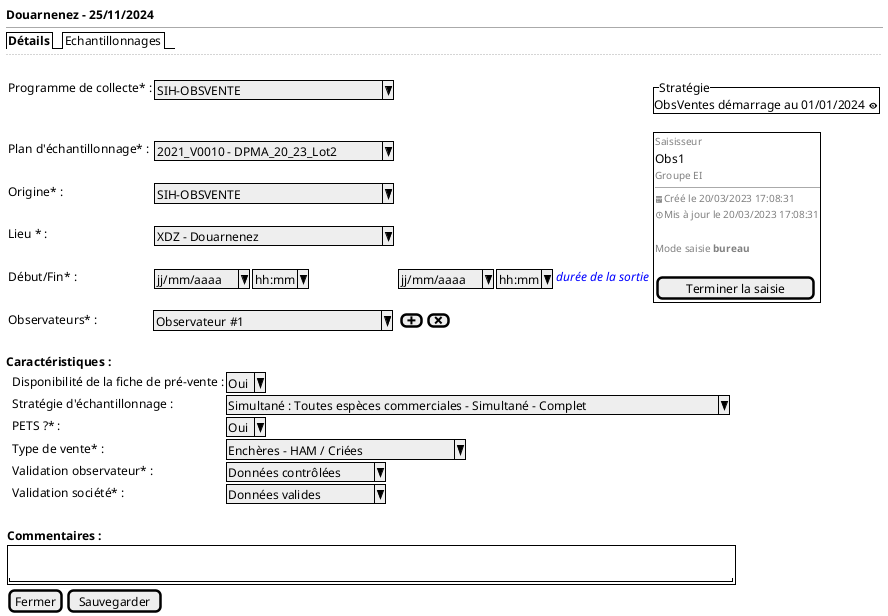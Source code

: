@startsalt
{
  <b>Douarnenez - 25/11/2024
  --
  {/ <b>Détails | Echantillonnages}
  ..
  .
  {
  {
      Programme de collecte* :    | { ^SIH-OBSVENTE                ^ }
      .
      .
      Plan d'échantillonnage* :    | { ^2021_V0010 - DPMA_20_23_Lot2^}
      .
      Origine* :    | { ^SIH-OBSVENTE                ^ }
      .
      Lieu * :     | { ^XDZ - Douarnenez            ^ }
      .
      Début/Fin* :     | { ^jj/mm/aaaa^  |  ^hh:mm^ } { ^jj/mm/aaaa^  |  ^hh:mm^ } <i><color:blue>durée de la sortie
      .
      Observateurs* :            | ^ Observateur #1             ^ | { [<&plus>] | [<&x>] }
      .
 } |
 {
 {^"Stratégie"
 ObsVentes démarrage au 01/01/2024 <&eye>}
 {+
               { <font color=grey size=10>Saisisseur
               Obs1
               <font color=grey size=10>Groupe EI
               --
               <font color=grey size=10><&calendar>Créé le 20/03/2023 17:08:31
               <font color=grey size=10><&clock>Mis à jour le 20/03/2023 17:08:31
               .
               <font color=grey size=10>Mode saisie <b>bureau
               .
               [ Terminer la saisie]
               }
 }}}

  <b>Caractéristiques :

  {
      . | Disponibilité de la fiche de pré-vente :| ^Oui^
      . | Stratégie d'échantillonnage : | ^Simultané : Toutes espèces commerciales - Simultané - Complet^
      . | PETS ?* : | ^Oui^
      . | Type de vente* : | ^Enchères - HAM / Criées     ^
      . | Validation observateur* : | ^Données contrôlées^
      . | Validation société* : | ^Données valides   ^
      . | .
  }

  {
     <b>Commentaires :
     {+ .
        "                                                                                          "
     }
  }

  { [Fermer] | [Sauvegarder] }
}
@endsalt
